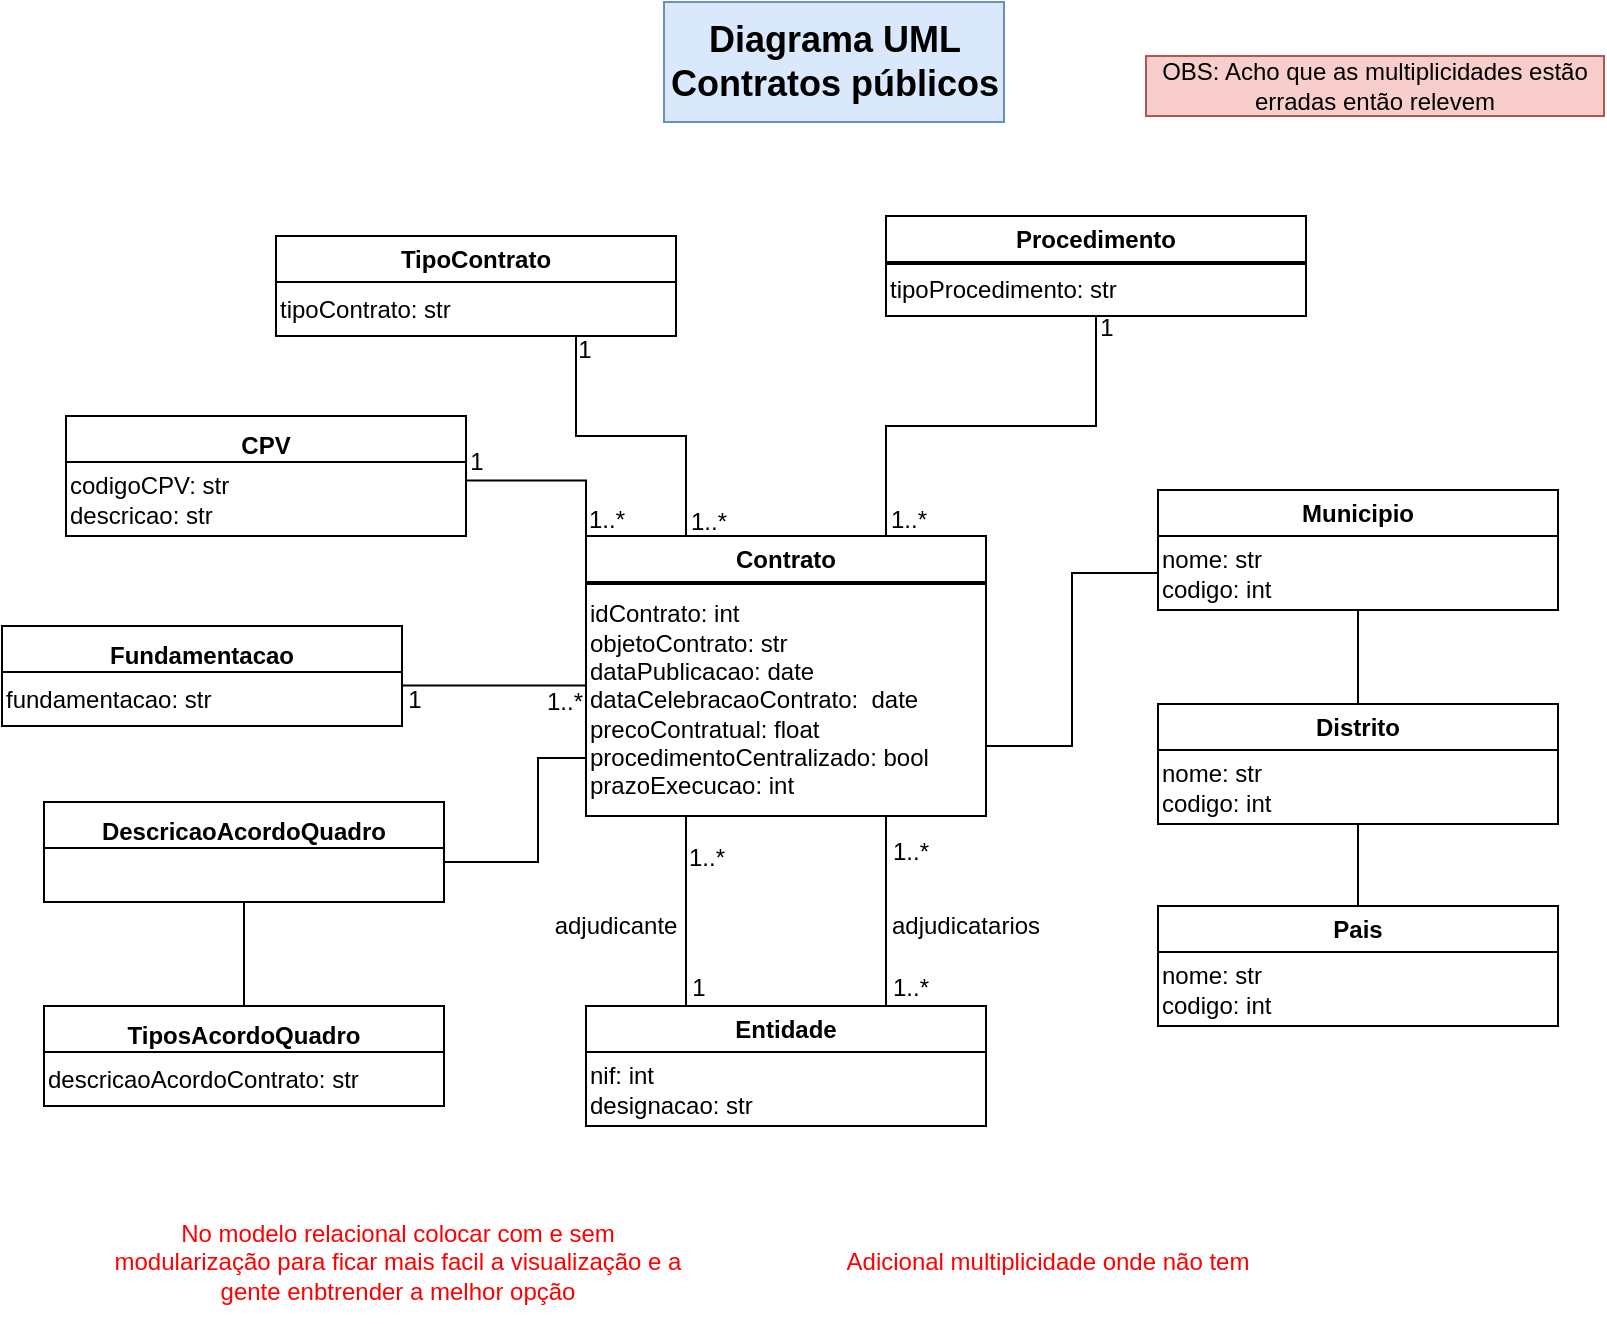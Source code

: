 <mxfile version="24.8.4">
  <diagram name="Página-1" id="wmexFkZFV4C5G2_LSLB-">
    <mxGraphModel dx="1050" dy="1691" grid="1" gridSize="10" guides="1" tooltips="1" connect="1" arrows="1" fold="1" page="1" pageScale="1" pageWidth="827" pageHeight="1169" math="0" shadow="0">
      <root>
        <mxCell id="0" />
        <mxCell id="1" parent="0" />
        <mxCell id="24jAjjag3Yym39tfX2p5-43" style="edgeStyle=orthogonalEdgeStyle;rounded=0;orthogonalLoop=1;jettySize=auto;html=1;exitX=0.75;exitY=0;exitDx=0;exitDy=0;endArrow=none;endFill=0;" parent="1" source="24jAjjag3Yym39tfX2p5-2" target="24jAjjag3Yym39tfX2p5-29" edge="1">
          <mxGeometry relative="1" as="geometry" />
        </mxCell>
        <mxCell id="24jAjjag3Yym39tfX2p5-46" style="edgeStyle=orthogonalEdgeStyle;rounded=0;orthogonalLoop=1;jettySize=auto;html=1;exitX=0.925;exitY=0.225;exitDx=0;exitDy=0;entryX=1;entryY=0.25;entryDx=0;entryDy=0;endArrow=none;endFill=0;exitPerimeter=0;" parent="1" source="24jAjjag3Yym39tfX2p5-77" target="24jAjjag3Yym39tfX2p5-36" edge="1">
          <mxGeometry relative="1" as="geometry" />
        </mxCell>
        <mxCell id="3gXsy__4mCIZVdKBy5lY-1" style="edgeStyle=orthogonalEdgeStyle;rounded=0;orthogonalLoop=1;jettySize=auto;html=1;exitX=1;exitY=0.75;exitDx=0;exitDy=0;entryX=0;entryY=0.5;entryDx=0;entryDy=0;endArrow=none;endFill=0;" parent="1" source="24jAjjag3Yym39tfX2p5-2" target="24jAjjag3Yym39tfX2p5-18" edge="1">
          <mxGeometry relative="1" as="geometry" />
        </mxCell>
        <mxCell id="24jAjjag3Yym39tfX2p5-2" value="Contrato" style="swimlane;whiteSpace=wrap;html=1;align=center;" parent="1" vertex="1">
          <mxGeometry x="294" y="-873" width="200" height="140" as="geometry">
            <mxRectangle x="290" y="50" width="90" height="30" as="alternateBounds" />
          </mxGeometry>
        </mxCell>
        <mxCell id="24jAjjag3Yym39tfX2p5-3" value="&lt;div style=&quot;text-align: justify;&quot;&gt;idContrato: int&lt;/div&gt;&lt;div style=&quot;text-align: justify;&quot;&gt;objetoContrato: str&lt;/div&gt;&lt;div style=&quot;text-align: justify;&quot;&gt;dataPublicacao: date&lt;/div&gt;&lt;div style=&quot;text-align: justify;&quot;&gt;dataCelebracaoContrato:&amp;nbsp; date&lt;/div&gt;&lt;div style=&quot;text-align: justify;&quot;&gt;precoContratual: float&lt;/div&gt;&lt;div style=&quot;text-align: justify;&quot;&gt;procedimentoCentralizado: bool&lt;span style=&quot;background-color: initial; color: rgba(0, 0, 0, 0); font-family: monospace; font-size: 0px; text-align: left; text-wrap-mode: nowrap;&quot;&gt;%3CmxGraphModel%3E%3Croot%3E%3CmxCell%20id%3D%220%22%2F%3E%3CmxCell%20id%3D%221%22%20parent%3D%220%22%2F%3E%3CmxCell%20id%3D%222%22%20value%3D%22Contrato%22%20style%3D%22swimlane%3BwhiteSpace%3Dwrap%3Bhtml%3D1%3B%22%20vertex%3D%221%22%20parent%3D%221%22%3E%3CmxGeometry%20x%3D%22290%22%20y%3D%2250%22%20width%3D%22200%22%20height%3D%22200%22%20as%3D%22geometry%22%3E%3CmxRectangle%20x%3D%22290%22%20y%3D%2250%22%20width%3D%2290%22%20height%3D%2230%22%20as%3D%22alternateBounds%22%2F%3E%3C%2FmxGeometry%3E%3C%2FmxCell%3E%3CmxCell%20id%3D%223%22%20value%3D%22%26lt%3Bdiv%20style%3D%26quot%3Btext-align%3A%20justify%3B%26quot%3B%26gt%3BidContrato%26lt%3B%2Fdiv%26gt%3B%26lt%3Bdiv%20style%3D%26quot%3Btext-align%3A%20justify%3B%26quot%3B%26gt%3BtipoContrato%26lt%3B%2Fdiv%26gt%3B%26lt%3Bdiv%20style%3D%26quot%3Btext-align%3A%20justify%3B%26quot%3B%26gt%3BdataPublicacao%26lt%3B%2Fdiv%26gt%3B%26lt%3Bdiv%20style%3D%26quot%3Btext-align%3A%20justify%3B%26quot%3B%26gt%3BprecoContratual%26lt%3B%2Fdiv%26gt%3B%26lt%3Bdiv%20style%3D%26quot%3Btext-align%3A%20justify%3B%26quot%3B%26gt%3Bcpv%26lt%3B%2Fdiv%26gt%3B%26lt%3Bdiv%20style%3D%26quot%3Btext-align%3A%20justify%3B%26quot%3B%26gt%3BprocedimentoCentralizado%26lt%3B%2Fdiv%26gt%3B%26lt%3Bdiv%20style%3D%26quot%3Btext-align%3A%20justify%3B%26quot%3B%26gt%3BdescrAcordoQuadro%26lt%3B%2Fdiv%26gt%3B%26lt%3Bdiv%20style%3D%26quot%3Btext-align%3A%20justify%3B%26quot%3B%26gt%3Bfundamentacao%26lt%3B%2Fdiv%26gt%3B%22%20style%3D%22whiteSpace%3Dwrap%3Bhtml%3D1%3Balign%3Dleft%3B%22%20vertex%3D%221%22%20parent%3D%222%22%3E%3CmxGeometry%20y%3D%2223%22%20width%3D%22200%22%20height%3D%22177%22%20as%3D%22geometry%22%2F%3E%3C%2FmxCell%3E%3C%2Froot%3E%3C%2FmxG&lt;/span&gt;&lt;/div&gt;&lt;div style=&quot;text-align: justify;&quot;&gt;&lt;span style=&quot;text-align: left;&quot;&gt;prazoExecucao: int&lt;/span&gt;&lt;/div&gt;" style="whiteSpace=wrap;html=1;align=left;" parent="24jAjjag3Yym39tfX2p5-2" vertex="1">
          <mxGeometry y="24" width="200" height="116" as="geometry" />
        </mxCell>
        <mxCell id="24jAjjag3Yym39tfX2p5-4" value="Entidade" style="swimlane;whiteSpace=wrap;html=1;align=center;" parent="1" vertex="1">
          <mxGeometry x="294" y="-638" width="200" height="60" as="geometry" />
        </mxCell>
        <mxCell id="24jAjjag3Yym39tfX2p5-6" value="nif: int&lt;div&gt;designacao: str&lt;/div&gt;" style="rounded=0;whiteSpace=wrap;html=1;align=left;" parent="24jAjjag3Yym39tfX2p5-4" vertex="1">
          <mxGeometry y="23" width="200" height="37" as="geometry" />
        </mxCell>
        <mxCell id="24jAjjag3Yym39tfX2p5-17" value="Municipio" style="swimlane;whiteSpace=wrap;html=1;" parent="1" vertex="1">
          <mxGeometry x="580" y="-896" width="200" height="56" as="geometry" />
        </mxCell>
        <mxCell id="24jAjjag3Yym39tfX2p5-18" value="&lt;div&gt;nome: str&lt;/div&gt;&lt;div&gt;codigo: int&lt;/div&gt;" style="rounded=0;whiteSpace=wrap;html=1;align=left;" parent="24jAjjag3Yym39tfX2p5-17" vertex="1">
          <mxGeometry y="23" width="200" height="37" as="geometry" />
        </mxCell>
        <mxCell id="24jAjjag3Yym39tfX2p5-19" style="edgeStyle=orthogonalEdgeStyle;rounded=0;orthogonalLoop=1;jettySize=auto;html=1;exitX=0.25;exitY=1;exitDx=0;exitDy=0;entryX=0.25;entryY=0;entryDx=0;entryDy=0;endArrow=none;endFill=0;" parent="1" source="24jAjjag3Yym39tfX2p5-3" target="24jAjjag3Yym39tfX2p5-4" edge="1">
          <mxGeometry relative="1" as="geometry" />
        </mxCell>
        <mxCell id="24jAjjag3Yym39tfX2p5-20" style="edgeStyle=orthogonalEdgeStyle;rounded=0;orthogonalLoop=1;jettySize=auto;html=1;exitX=0.75;exitY=1;exitDx=0;exitDy=0;entryX=0.75;entryY=0;entryDx=0;entryDy=0;endArrow=none;endFill=0;" parent="1" source="24jAjjag3Yym39tfX2p5-3" target="24jAjjag3Yym39tfX2p5-4" edge="1">
          <mxGeometry relative="1" as="geometry" />
        </mxCell>
        <mxCell id="24jAjjag3Yym39tfX2p5-21" value="adjudicante" style="text;html=1;align=center;verticalAlign=middle;whiteSpace=wrap;rounded=0;" parent="1" vertex="1">
          <mxGeometry x="279" y="-693" width="60" height="30" as="geometry" />
        </mxCell>
        <mxCell id="24jAjjag3Yym39tfX2p5-22" value="adjudicatarios" style="text;html=1;align=center;verticalAlign=middle;whiteSpace=wrap;rounded=0;" parent="1" vertex="1">
          <mxGeometry x="454" y="-693" width="60" height="30" as="geometry" />
        </mxCell>
        <mxCell id="24jAjjag3Yym39tfX2p5-28" value="Procedimento" style="swimlane;whiteSpace=wrap;html=1;" parent="1" vertex="1">
          <mxGeometry x="444" y="-1033" width="210" height="50" as="geometry" />
        </mxCell>
        <mxCell id="24jAjjag3Yym39tfX2p5-29" value="tipoProcedimento: str" style="whiteSpace=wrap;html=1;align=left;" parent="24jAjjag3Yym39tfX2p5-28" vertex="1">
          <mxGeometry y="24" width="210" height="26" as="geometry" />
        </mxCell>
        <mxCell id="24jAjjag3Yym39tfX2p5-30" value="TipoContrato" style="swimlane;whiteSpace=wrap;html=1;" parent="1" vertex="1">
          <mxGeometry x="139" y="-1023" width="200" height="50" as="geometry">
            <mxRectangle x="290" y="50" width="90" height="30" as="alternateBounds" />
          </mxGeometry>
        </mxCell>
        <mxCell id="24jAjjag3Yym39tfX2p5-31" value="tipoContrato: str" style="whiteSpace=wrap;html=1;align=left;" parent="24jAjjag3Yym39tfX2p5-30" vertex="1">
          <mxGeometry y="23" width="200" height="27" as="geometry" />
        </mxCell>
        <mxCell id="24jAjjag3Yym39tfX2p5-33" value="CPV" style="swimlane;whiteSpace=wrap;html=1;startSize=30;" parent="1" vertex="1">
          <mxGeometry x="34" y="-933" width="200" height="60" as="geometry" />
        </mxCell>
        <mxCell id="24jAjjag3Yym39tfX2p5-34" value="codigoCPV: str&lt;div&gt;descricao: str&lt;/div&gt;" style="whiteSpace=wrap;html=1;align=left;" parent="24jAjjag3Yym39tfX2p5-33" vertex="1">
          <mxGeometry y="23" width="200" height="37" as="geometry" />
        </mxCell>
        <mxCell id="24jAjjag3Yym39tfX2p5-35" value="Fundamentacao" style="swimlane;whiteSpace=wrap;html=1;startSize=30;align=center;" parent="1" vertex="1">
          <mxGeometry x="2" y="-828" width="200" height="50" as="geometry" />
        </mxCell>
        <mxCell id="24jAjjag3Yym39tfX2p5-36" value="fundamentacao: str" style="whiteSpace=wrap;html=1;align=left;" parent="24jAjjag3Yym39tfX2p5-35" vertex="1">
          <mxGeometry y="23" width="200" height="27" as="geometry" />
        </mxCell>
        <mxCell id="xRIgmgWvNkVK1j1N1y1u-18" style="edgeStyle=orthogonalEdgeStyle;rounded=0;orthogonalLoop=1;jettySize=auto;html=1;exitX=0.5;exitY=0;exitDx=0;exitDy=0;entryX=0.5;entryY=1;entryDx=0;entryDy=0;endArrow=none;endFill=0;" edge="1" parent="1" source="24jAjjag3Yym39tfX2p5-38" target="xRIgmgWvNkVK1j1N1y1u-13">
          <mxGeometry relative="1" as="geometry">
            <mxPoint x="124.276" y="-680" as="targetPoint" />
          </mxGeometry>
        </mxCell>
        <mxCell id="24jAjjag3Yym39tfX2p5-38" value="TiposAcordoQuadro" style="swimlane;whiteSpace=wrap;html=1;startSize=30;align=center;" parent="1" vertex="1">
          <mxGeometry x="23" y="-638" width="200" height="50" as="geometry" />
        </mxCell>
        <mxCell id="24jAjjag3Yym39tfX2p5-39" value="descricaoAcordoContrato: str" style="whiteSpace=wrap;html=1;align=left;" parent="24jAjjag3Yym39tfX2p5-38" vertex="1">
          <mxGeometry y="23" width="200" height="27" as="geometry" />
        </mxCell>
        <mxCell id="24jAjjag3Yym39tfX2p5-44" style="edgeStyle=orthogonalEdgeStyle;rounded=0;orthogonalLoop=1;jettySize=auto;html=1;exitX=0.25;exitY=0;exitDx=0;exitDy=0;entryX=0.75;entryY=1;entryDx=0;entryDy=0;endArrow=none;endFill=0;" parent="1" source="24jAjjag3Yym39tfX2p5-2" target="24jAjjag3Yym39tfX2p5-31" edge="1">
          <mxGeometry relative="1" as="geometry" />
        </mxCell>
        <mxCell id="24jAjjag3Yym39tfX2p5-47" style="edgeStyle=orthogonalEdgeStyle;rounded=0;orthogonalLoop=1;jettySize=auto;html=1;exitX=0;exitY=0;exitDx=0;exitDy=0;entryX=1;entryY=0.25;entryDx=0;entryDy=0;endArrow=none;endFill=0;" parent="1" source="24jAjjag3Yym39tfX2p5-3" target="24jAjjag3Yym39tfX2p5-34" edge="1">
          <mxGeometry relative="1" as="geometry" />
        </mxCell>
        <mxCell id="24jAjjag3Yym39tfX2p5-50" value="1..*" style="text;html=1;align=center;verticalAlign=middle;resizable=0;points=[];autosize=1;strokeColor=none;fillColor=none;" parent="1" vertex="1">
          <mxGeometry x="334" y="-727" width="40" height="30" as="geometry" />
        </mxCell>
        <mxCell id="24jAjjag3Yym39tfX2p5-52" value="1..*" style="text;html=1;align=center;verticalAlign=middle;resizable=0;points=[];autosize=1;strokeColor=none;fillColor=none;" parent="1" vertex="1">
          <mxGeometry x="436" y="-730" width="40" height="30" as="geometry" />
        </mxCell>
        <mxCell id="24jAjjag3Yym39tfX2p5-53" value="1" style="text;html=1;align=center;verticalAlign=middle;resizable=0;points=[];autosize=1;strokeColor=none;fillColor=none;" parent="1" vertex="1">
          <mxGeometry x="335" y="-662" width="30" height="30" as="geometry" />
        </mxCell>
        <mxCell id="24jAjjag3Yym39tfX2p5-54" value="1..*" style="text;html=1;align=center;verticalAlign=middle;resizable=0;points=[];autosize=1;strokeColor=none;fillColor=none;" parent="1" vertex="1">
          <mxGeometry x="436" y="-662" width="40" height="30" as="geometry" />
        </mxCell>
        <mxCell id="24jAjjag3Yym39tfX2p5-66" value="1" style="text;html=1;align=center;verticalAlign=middle;resizable=0;points=[];autosize=1;strokeColor=none;fillColor=none;" parent="1" vertex="1">
          <mxGeometry x="539" y="-992" width="30" height="30" as="geometry" />
        </mxCell>
        <mxCell id="24jAjjag3Yym39tfX2p5-67" value="1..*" style="text;html=1;align=center;verticalAlign=middle;resizable=0;points=[];autosize=1;strokeColor=none;fillColor=none;" parent="1" vertex="1">
          <mxGeometry x="435" y="-896" width="40" height="30" as="geometry" />
        </mxCell>
        <mxCell id="24jAjjag3Yym39tfX2p5-68" value="1" style="text;html=1;align=center;verticalAlign=middle;resizable=0;points=[];autosize=1;strokeColor=none;fillColor=none;" parent="1" vertex="1">
          <mxGeometry x="278" y="-981" width="30" height="30" as="geometry" />
        </mxCell>
        <mxCell id="24jAjjag3Yym39tfX2p5-69" value="1..*" style="text;html=1;align=center;verticalAlign=middle;resizable=0;points=[];autosize=1;strokeColor=none;fillColor=none;" parent="1" vertex="1">
          <mxGeometry x="335" y="-895" width="40" height="30" as="geometry" />
        </mxCell>
        <mxCell id="24jAjjag3Yym39tfX2p5-70" value="1" style="text;html=1;align=center;verticalAlign=middle;resizable=0;points=[];autosize=1;strokeColor=none;fillColor=none;" parent="1" vertex="1">
          <mxGeometry x="224" y="-925" width="30" height="30" as="geometry" />
        </mxCell>
        <mxCell id="24jAjjag3Yym39tfX2p5-72" value="1..*" style="text;html=1;align=center;verticalAlign=middle;resizable=0;points=[];autosize=1;strokeColor=none;fillColor=none;" parent="1" vertex="1">
          <mxGeometry x="284" y="-896" width="40" height="30" as="geometry" />
        </mxCell>
        <mxCell id="24jAjjag3Yym39tfX2p5-73" value="OBS: Acho que as multiplicidades estão erradas então relevem" style="text;html=1;align=center;verticalAlign=middle;whiteSpace=wrap;rounded=0;fillColor=#f8cecc;strokeColor=#b85450;" parent="1" vertex="1">
          <mxGeometry x="574" y="-1113" width="229" height="30" as="geometry" />
        </mxCell>
        <mxCell id="24jAjjag3Yym39tfX2p5-77" value="1..*" style="text;html=1;align=center;verticalAlign=middle;resizable=0;points=[];autosize=1;strokeColor=none;fillColor=none;" parent="1" vertex="1">
          <mxGeometry x="263" y="-805" width="40" height="30" as="geometry" />
        </mxCell>
        <mxCell id="24jAjjag3Yym39tfX2p5-78" value="1" style="text;html=1;align=center;verticalAlign=middle;resizable=0;points=[];autosize=1;strokeColor=none;fillColor=none;" parent="1" vertex="1">
          <mxGeometry x="193" y="-806" width="30" height="30" as="geometry" />
        </mxCell>
        <mxCell id="24jAjjag3Yym39tfX2p5-79" value="Diagrama UML&lt;div style=&quot;font-size: 18px;&quot;&gt;Contratos públicos&lt;/div&gt;" style="text;html=1;align=center;verticalAlign=middle;resizable=0;points=[];autosize=1;strokeColor=#6c8ebf;fillColor=#dae8fc;fontStyle=1;fontSize=18;" parent="1" vertex="1">
          <mxGeometry x="333" y="-1140" width="170" height="60" as="geometry" />
        </mxCell>
        <mxCell id="xRIgmgWvNkVK1j1N1y1u-5" value="Distrito" style="swimlane;whiteSpace=wrap;html=1;" vertex="1" parent="1">
          <mxGeometry x="580" y="-789" width="200" height="56" as="geometry" />
        </mxCell>
        <mxCell id="xRIgmgWvNkVK1j1N1y1u-6" value="&lt;div&gt;nome: str&lt;/div&gt;&lt;div&gt;codigo: int&lt;/div&gt;" style="rounded=0;whiteSpace=wrap;html=1;align=left;" vertex="1" parent="xRIgmgWvNkVK1j1N1y1u-5">
          <mxGeometry y="23" width="200" height="37" as="geometry" />
        </mxCell>
        <mxCell id="xRIgmgWvNkVK1j1N1y1u-7" value="Pais" style="swimlane;whiteSpace=wrap;html=1;" vertex="1" parent="1">
          <mxGeometry x="580" y="-688" width="200" height="56" as="geometry" />
        </mxCell>
        <mxCell id="xRIgmgWvNkVK1j1N1y1u-8" value="&lt;div&gt;nome: str&lt;/div&gt;&lt;div&gt;codigo: int&lt;/div&gt;" style="rounded=0;whiteSpace=wrap;html=1;align=left;" vertex="1" parent="xRIgmgWvNkVK1j1N1y1u-7">
          <mxGeometry y="23" width="200" height="37" as="geometry" />
        </mxCell>
        <mxCell id="xRIgmgWvNkVK1j1N1y1u-9" style="edgeStyle=orthogonalEdgeStyle;rounded=0;orthogonalLoop=1;jettySize=auto;html=1;exitX=0.5;exitY=1;exitDx=0;exitDy=0;entryX=0.5;entryY=0;entryDx=0;entryDy=0;endArrow=none;endFill=0;" edge="1" parent="1" source="24jAjjag3Yym39tfX2p5-18" target="xRIgmgWvNkVK1j1N1y1u-5">
          <mxGeometry relative="1" as="geometry" />
        </mxCell>
        <mxCell id="xRIgmgWvNkVK1j1N1y1u-10" style="edgeStyle=orthogonalEdgeStyle;rounded=0;orthogonalLoop=1;jettySize=auto;html=1;exitX=0.5;exitY=1;exitDx=0;exitDy=0;entryX=0.5;entryY=0;entryDx=0;entryDy=0;endArrow=none;endFill=0;" edge="1" parent="1" source="xRIgmgWvNkVK1j1N1y1u-6" target="xRIgmgWvNkVK1j1N1y1u-7">
          <mxGeometry relative="1" as="geometry" />
        </mxCell>
        <mxCell id="xRIgmgWvNkVK1j1N1y1u-13" value="DescricaoAcordoQuadro" style="swimlane;whiteSpace=wrap;html=1;startSize=30;align=center;" vertex="1" parent="1">
          <mxGeometry x="23" y="-740" width="200" height="50" as="geometry" />
        </mxCell>
        <mxCell id="xRIgmgWvNkVK1j1N1y1u-14" value="" style="whiteSpace=wrap;html=1;align=left;" vertex="1" parent="xRIgmgWvNkVK1j1N1y1u-13">
          <mxGeometry y="23" width="200" height="27" as="geometry" />
        </mxCell>
        <mxCell id="xRIgmgWvNkVK1j1N1y1u-16" style="edgeStyle=orthogonalEdgeStyle;rounded=0;orthogonalLoop=1;jettySize=auto;html=1;exitX=1;exitY=0;exitDx=0;exitDy=0;entryX=0;entryY=0.75;entryDx=0;entryDy=0;endArrow=none;endFill=0;" edge="1" parent="1" source="xRIgmgWvNkVK1j1N1y1u-14" target="24jAjjag3Yym39tfX2p5-3">
          <mxGeometry relative="1" as="geometry">
            <Array as="points">
              <mxPoint x="223" y="-710" />
              <mxPoint x="270" y="-710" />
              <mxPoint x="270" y="-762" />
            </Array>
          </mxGeometry>
        </mxCell>
        <mxCell id="xRIgmgWvNkVK1j1N1y1u-20" value="No modelo relacional colocar com e sem modularização para ficar mais facil a visualização e a gente enbtrender a melhor opção" style="text;html=1;align=center;verticalAlign=middle;whiteSpace=wrap;rounded=0;fontColor=#FF0000;" vertex="1" parent="1">
          <mxGeometry x="50" y="-540" width="300" height="60" as="geometry" />
        </mxCell>
        <mxCell id="xRIgmgWvNkVK1j1N1y1u-21" value="Adicional multiplicidade onde não tem" style="text;html=1;align=center;verticalAlign=middle;whiteSpace=wrap;rounded=0;fontColor=#FF0000;" vertex="1" parent="1">
          <mxGeometry x="375" y="-540" width="300" height="60" as="geometry" />
        </mxCell>
      </root>
    </mxGraphModel>
  </diagram>
</mxfile>
